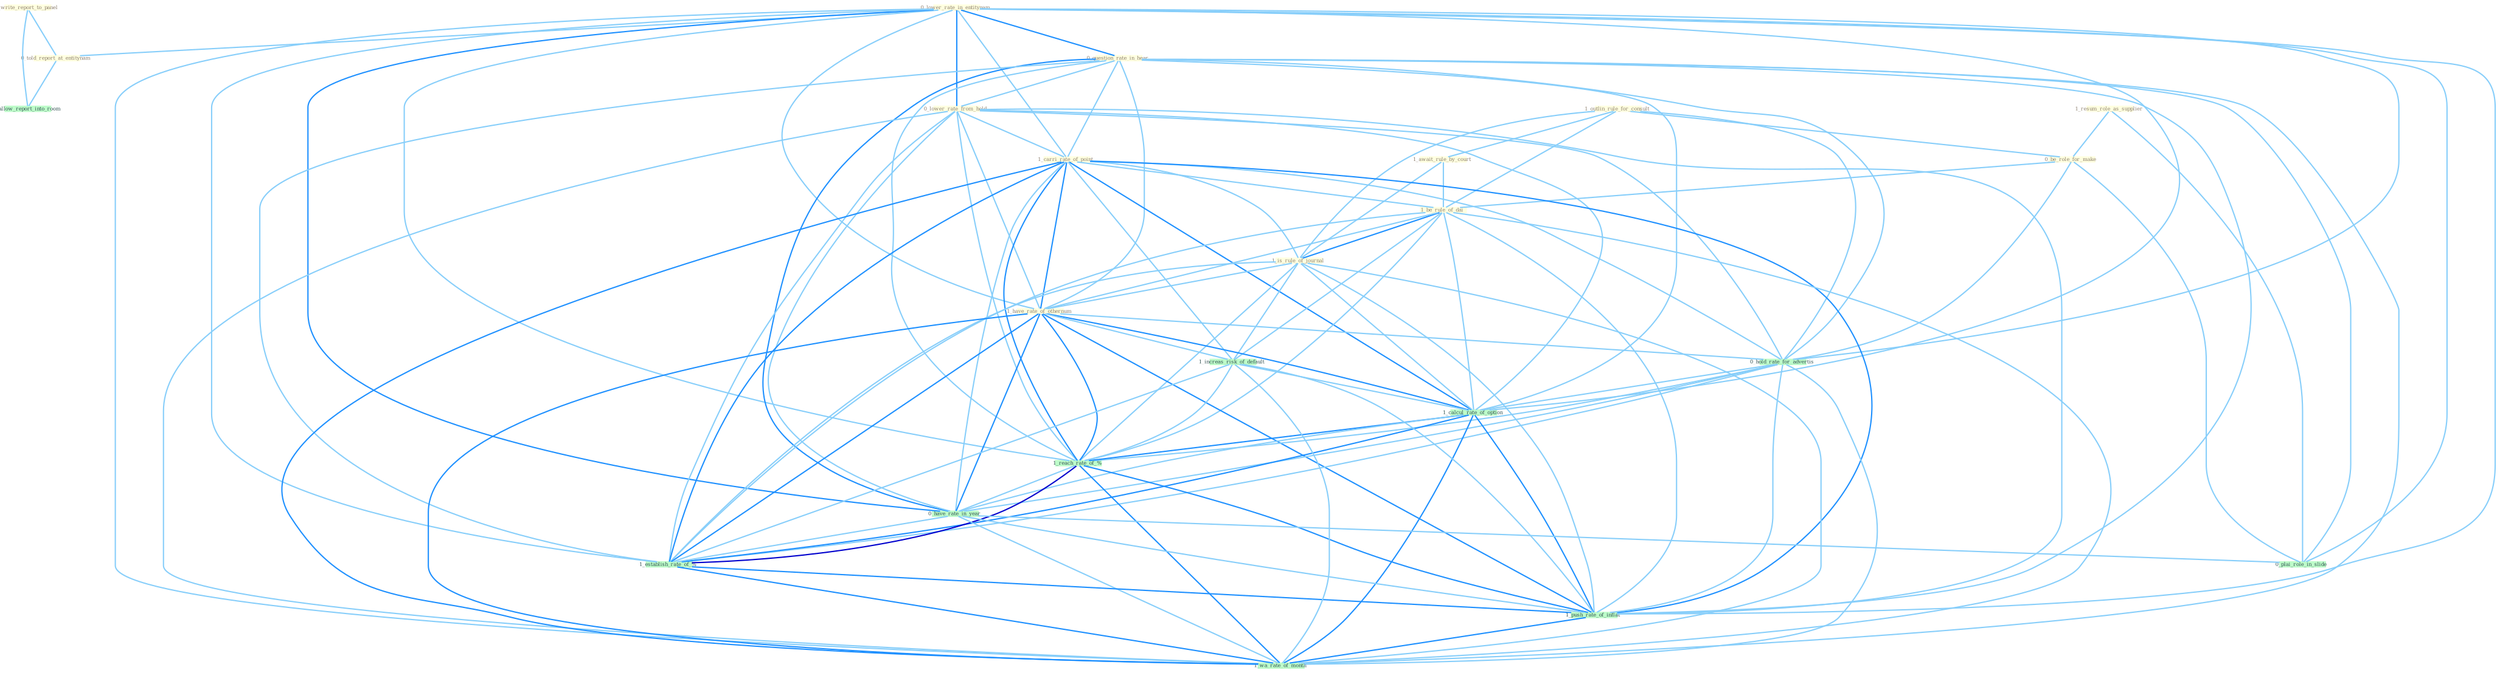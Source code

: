 Graph G{ 
    node
    [shape=polygon,style=filled,width=.5,height=.06,color="#BDFCC9",fixedsize=true,fontsize=4,
    fontcolor="#2f4f4f"];
    {node
    [color="#ffffe0", fontcolor="#8b7d6b"] "0_write_report_to_panel " "0_lower_rate_in_entitynam " "1_outlin_rule_for_consult " "0_question_rate_in_hear " "1_await_rule_by_court " "0_lower_rate_from_hold " "0_told_report_at_entitynam " "1_resum_role_as_supplier " "0_be_role_for_make " "1_carri_rate_of_point " "1_be_rule_of_dai " "1_is_rule_of_journal " "1_have_rate_of_othernum "}
{node [color="#fff0f5", fontcolor="#b22222"]}
edge [color="#B0E2FF"];

	"0_write_report_to_panel " -- "0_told_report_at_entitynam " [w="1", color="#87cefa" ];
	"0_write_report_to_panel " -- "0_allow_report_into_room " [w="1", color="#87cefa" ];
	"0_lower_rate_in_entitynam " -- "0_question_rate_in_hear " [w="2", color="#1e90ff" , len=0.8];
	"0_lower_rate_in_entitynam " -- "0_lower_rate_from_hold " [w="2", color="#1e90ff" , len=0.8];
	"0_lower_rate_in_entitynam " -- "0_told_report_at_entitynam " [w="1", color="#87cefa" ];
	"0_lower_rate_in_entitynam " -- "1_carri_rate_of_point " [w="1", color="#87cefa" ];
	"0_lower_rate_in_entitynam " -- "1_have_rate_of_othernum " [w="1", color="#87cefa" ];
	"0_lower_rate_in_entitynam " -- "0_hold_rate_for_advertis " [w="1", color="#87cefa" ];
	"0_lower_rate_in_entitynam " -- "1_calcul_rate_of_option " [w="1", color="#87cefa" ];
	"0_lower_rate_in_entitynam " -- "1_reach_rate_of_% " [w="1", color="#87cefa" ];
	"0_lower_rate_in_entitynam " -- "0_have_rate_in_year " [w="2", color="#1e90ff" , len=0.8];
	"0_lower_rate_in_entitynam " -- "1_establish_rate_of_% " [w="1", color="#87cefa" ];
	"0_lower_rate_in_entitynam " -- "0_plai_role_in_slide " [w="1", color="#87cefa" ];
	"0_lower_rate_in_entitynam " -- "1_push_rate_of_inflat " [w="1", color="#87cefa" ];
	"0_lower_rate_in_entitynam " -- "1_wa_rate_of_month " [w="1", color="#87cefa" ];
	"1_outlin_rule_for_consult " -- "1_await_rule_by_court " [w="1", color="#87cefa" ];
	"1_outlin_rule_for_consult " -- "0_be_role_for_make " [w="1", color="#87cefa" ];
	"1_outlin_rule_for_consult " -- "1_be_rule_of_dai " [w="1", color="#87cefa" ];
	"1_outlin_rule_for_consult " -- "1_is_rule_of_journal " [w="1", color="#87cefa" ];
	"1_outlin_rule_for_consult " -- "0_hold_rate_for_advertis " [w="1", color="#87cefa" ];
	"0_question_rate_in_hear " -- "0_lower_rate_from_hold " [w="1", color="#87cefa" ];
	"0_question_rate_in_hear " -- "1_carri_rate_of_point " [w="1", color="#87cefa" ];
	"0_question_rate_in_hear " -- "1_have_rate_of_othernum " [w="1", color="#87cefa" ];
	"0_question_rate_in_hear " -- "0_hold_rate_for_advertis " [w="1", color="#87cefa" ];
	"0_question_rate_in_hear " -- "1_calcul_rate_of_option " [w="1", color="#87cefa" ];
	"0_question_rate_in_hear " -- "1_reach_rate_of_% " [w="1", color="#87cefa" ];
	"0_question_rate_in_hear " -- "0_have_rate_in_year " [w="2", color="#1e90ff" , len=0.8];
	"0_question_rate_in_hear " -- "1_establish_rate_of_% " [w="1", color="#87cefa" ];
	"0_question_rate_in_hear " -- "0_plai_role_in_slide " [w="1", color="#87cefa" ];
	"0_question_rate_in_hear " -- "1_push_rate_of_inflat " [w="1", color="#87cefa" ];
	"0_question_rate_in_hear " -- "1_wa_rate_of_month " [w="1", color="#87cefa" ];
	"1_await_rule_by_court " -- "1_be_rule_of_dai " [w="1", color="#87cefa" ];
	"1_await_rule_by_court " -- "1_is_rule_of_journal " [w="1", color="#87cefa" ];
	"0_lower_rate_from_hold " -- "1_carri_rate_of_point " [w="1", color="#87cefa" ];
	"0_lower_rate_from_hold " -- "1_have_rate_of_othernum " [w="1", color="#87cefa" ];
	"0_lower_rate_from_hold " -- "0_hold_rate_for_advertis " [w="1", color="#87cefa" ];
	"0_lower_rate_from_hold " -- "1_calcul_rate_of_option " [w="1", color="#87cefa" ];
	"0_lower_rate_from_hold " -- "1_reach_rate_of_% " [w="1", color="#87cefa" ];
	"0_lower_rate_from_hold " -- "0_have_rate_in_year " [w="1", color="#87cefa" ];
	"0_lower_rate_from_hold " -- "1_establish_rate_of_% " [w="1", color="#87cefa" ];
	"0_lower_rate_from_hold " -- "1_push_rate_of_inflat " [w="1", color="#87cefa" ];
	"0_lower_rate_from_hold " -- "1_wa_rate_of_month " [w="1", color="#87cefa" ];
	"0_told_report_at_entitynam " -- "0_allow_report_into_room " [w="1", color="#87cefa" ];
	"1_resum_role_as_supplier " -- "0_be_role_for_make " [w="1", color="#87cefa" ];
	"1_resum_role_as_supplier " -- "0_plai_role_in_slide " [w="1", color="#87cefa" ];
	"0_be_role_for_make " -- "1_be_rule_of_dai " [w="1", color="#87cefa" ];
	"0_be_role_for_make " -- "0_hold_rate_for_advertis " [w="1", color="#87cefa" ];
	"0_be_role_for_make " -- "0_plai_role_in_slide " [w="1", color="#87cefa" ];
	"1_carri_rate_of_point " -- "1_be_rule_of_dai " [w="1", color="#87cefa" ];
	"1_carri_rate_of_point " -- "1_is_rule_of_journal " [w="1", color="#87cefa" ];
	"1_carri_rate_of_point " -- "1_have_rate_of_othernum " [w="2", color="#1e90ff" , len=0.8];
	"1_carri_rate_of_point " -- "1_increas_risk_of_default " [w="1", color="#87cefa" ];
	"1_carri_rate_of_point " -- "0_hold_rate_for_advertis " [w="1", color="#87cefa" ];
	"1_carri_rate_of_point " -- "1_calcul_rate_of_option " [w="2", color="#1e90ff" , len=0.8];
	"1_carri_rate_of_point " -- "1_reach_rate_of_% " [w="2", color="#1e90ff" , len=0.8];
	"1_carri_rate_of_point " -- "0_have_rate_in_year " [w="1", color="#87cefa" ];
	"1_carri_rate_of_point " -- "1_establish_rate_of_% " [w="2", color="#1e90ff" , len=0.8];
	"1_carri_rate_of_point " -- "1_push_rate_of_inflat " [w="2", color="#1e90ff" , len=0.8];
	"1_carri_rate_of_point " -- "1_wa_rate_of_month " [w="2", color="#1e90ff" , len=0.8];
	"1_be_rule_of_dai " -- "1_is_rule_of_journal " [w="2", color="#1e90ff" , len=0.8];
	"1_be_rule_of_dai " -- "1_have_rate_of_othernum " [w="1", color="#87cefa" ];
	"1_be_rule_of_dai " -- "1_increas_risk_of_default " [w="1", color="#87cefa" ];
	"1_be_rule_of_dai " -- "1_calcul_rate_of_option " [w="1", color="#87cefa" ];
	"1_be_rule_of_dai " -- "1_reach_rate_of_% " [w="1", color="#87cefa" ];
	"1_be_rule_of_dai " -- "1_establish_rate_of_% " [w="1", color="#87cefa" ];
	"1_be_rule_of_dai " -- "1_push_rate_of_inflat " [w="1", color="#87cefa" ];
	"1_be_rule_of_dai " -- "1_wa_rate_of_month " [w="1", color="#87cefa" ];
	"1_is_rule_of_journal " -- "1_have_rate_of_othernum " [w="1", color="#87cefa" ];
	"1_is_rule_of_journal " -- "1_increas_risk_of_default " [w="1", color="#87cefa" ];
	"1_is_rule_of_journal " -- "1_calcul_rate_of_option " [w="1", color="#87cefa" ];
	"1_is_rule_of_journal " -- "1_reach_rate_of_% " [w="1", color="#87cefa" ];
	"1_is_rule_of_journal " -- "1_establish_rate_of_% " [w="1", color="#87cefa" ];
	"1_is_rule_of_journal " -- "1_push_rate_of_inflat " [w="1", color="#87cefa" ];
	"1_is_rule_of_journal " -- "1_wa_rate_of_month " [w="1", color="#87cefa" ];
	"1_have_rate_of_othernum " -- "1_increas_risk_of_default " [w="1", color="#87cefa" ];
	"1_have_rate_of_othernum " -- "0_hold_rate_for_advertis " [w="1", color="#87cefa" ];
	"1_have_rate_of_othernum " -- "1_calcul_rate_of_option " [w="2", color="#1e90ff" , len=0.8];
	"1_have_rate_of_othernum " -- "1_reach_rate_of_% " [w="2", color="#1e90ff" , len=0.8];
	"1_have_rate_of_othernum " -- "0_have_rate_in_year " [w="2", color="#1e90ff" , len=0.8];
	"1_have_rate_of_othernum " -- "1_establish_rate_of_% " [w="2", color="#1e90ff" , len=0.8];
	"1_have_rate_of_othernum " -- "1_push_rate_of_inflat " [w="2", color="#1e90ff" , len=0.8];
	"1_have_rate_of_othernum " -- "1_wa_rate_of_month " [w="2", color="#1e90ff" , len=0.8];
	"1_increas_risk_of_default " -- "1_calcul_rate_of_option " [w="1", color="#87cefa" ];
	"1_increas_risk_of_default " -- "1_reach_rate_of_% " [w="1", color="#87cefa" ];
	"1_increas_risk_of_default " -- "1_establish_rate_of_% " [w="1", color="#87cefa" ];
	"1_increas_risk_of_default " -- "1_push_rate_of_inflat " [w="1", color="#87cefa" ];
	"1_increas_risk_of_default " -- "1_wa_rate_of_month " [w="1", color="#87cefa" ];
	"0_hold_rate_for_advertis " -- "1_calcul_rate_of_option " [w="1", color="#87cefa" ];
	"0_hold_rate_for_advertis " -- "1_reach_rate_of_% " [w="1", color="#87cefa" ];
	"0_hold_rate_for_advertis " -- "0_have_rate_in_year " [w="1", color="#87cefa" ];
	"0_hold_rate_for_advertis " -- "1_establish_rate_of_% " [w="1", color="#87cefa" ];
	"0_hold_rate_for_advertis " -- "1_push_rate_of_inflat " [w="1", color="#87cefa" ];
	"0_hold_rate_for_advertis " -- "1_wa_rate_of_month " [w="1", color="#87cefa" ];
	"1_calcul_rate_of_option " -- "1_reach_rate_of_% " [w="2", color="#1e90ff" , len=0.8];
	"1_calcul_rate_of_option " -- "0_have_rate_in_year " [w="1", color="#87cefa" ];
	"1_calcul_rate_of_option " -- "1_establish_rate_of_% " [w="2", color="#1e90ff" , len=0.8];
	"1_calcul_rate_of_option " -- "1_push_rate_of_inflat " [w="2", color="#1e90ff" , len=0.8];
	"1_calcul_rate_of_option " -- "1_wa_rate_of_month " [w="2", color="#1e90ff" , len=0.8];
	"1_reach_rate_of_% " -- "0_have_rate_in_year " [w="1", color="#87cefa" ];
	"1_reach_rate_of_% " -- "1_establish_rate_of_% " [w="3", color="#0000cd" , len=0.6];
	"1_reach_rate_of_% " -- "1_push_rate_of_inflat " [w="2", color="#1e90ff" , len=0.8];
	"1_reach_rate_of_% " -- "1_wa_rate_of_month " [w="2", color="#1e90ff" , len=0.8];
	"0_have_rate_in_year " -- "1_establish_rate_of_% " [w="1", color="#87cefa" ];
	"0_have_rate_in_year " -- "0_plai_role_in_slide " [w="1", color="#87cefa" ];
	"0_have_rate_in_year " -- "1_push_rate_of_inflat " [w="1", color="#87cefa" ];
	"0_have_rate_in_year " -- "1_wa_rate_of_month " [w="1", color="#87cefa" ];
	"1_establish_rate_of_% " -- "1_push_rate_of_inflat " [w="2", color="#1e90ff" , len=0.8];
	"1_establish_rate_of_% " -- "1_wa_rate_of_month " [w="2", color="#1e90ff" , len=0.8];
	"1_push_rate_of_inflat " -- "1_wa_rate_of_month " [w="2", color="#1e90ff" , len=0.8];
}